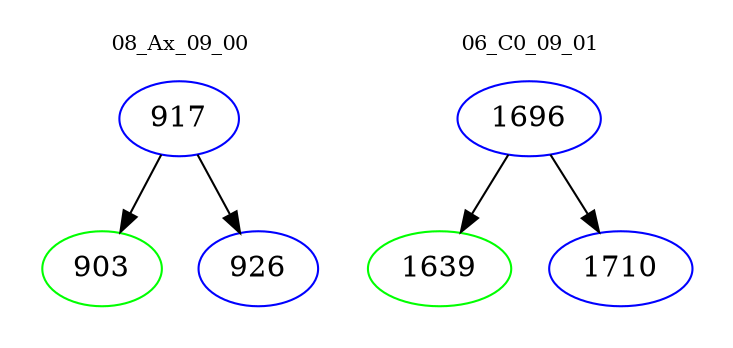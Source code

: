 digraph{
subgraph cluster_0 {
color = white
label = "08_Ax_09_00";
fontsize=10;
T0_917 [label="917", color="blue"]
T0_917 -> T0_903 [color="black"]
T0_903 [label="903", color="green"]
T0_917 -> T0_926 [color="black"]
T0_926 [label="926", color="blue"]
}
subgraph cluster_1 {
color = white
label = "06_C0_09_01";
fontsize=10;
T1_1696 [label="1696", color="blue"]
T1_1696 -> T1_1639 [color="black"]
T1_1639 [label="1639", color="green"]
T1_1696 -> T1_1710 [color="black"]
T1_1710 [label="1710", color="blue"]
}
}
